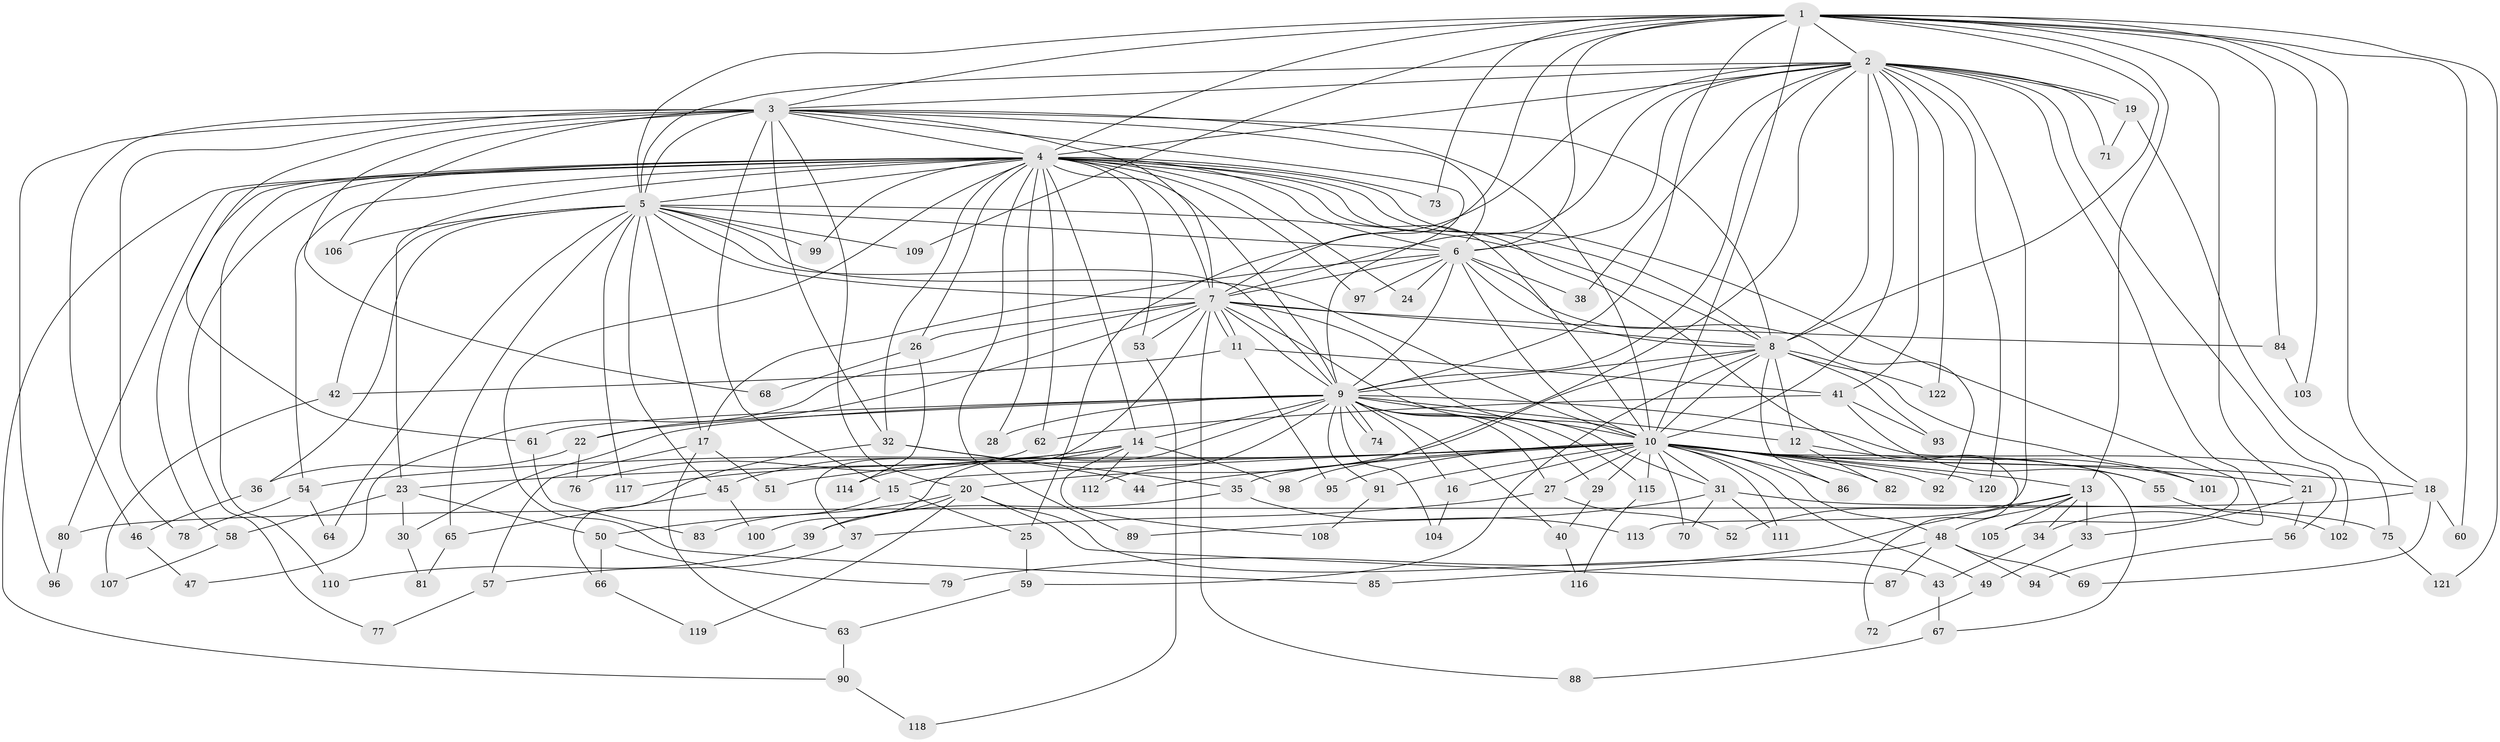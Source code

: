 // Generated by graph-tools (version 1.1) at 2025/10/02/27/25 16:10:58]
// undirected, 122 vertices, 269 edges
graph export_dot {
graph [start="1"]
  node [color=gray90,style=filled];
  1;
  2;
  3;
  4;
  5;
  6;
  7;
  8;
  9;
  10;
  11;
  12;
  13;
  14;
  15;
  16;
  17;
  18;
  19;
  20;
  21;
  22;
  23;
  24;
  25;
  26;
  27;
  28;
  29;
  30;
  31;
  32;
  33;
  34;
  35;
  36;
  37;
  38;
  39;
  40;
  41;
  42;
  43;
  44;
  45;
  46;
  47;
  48;
  49;
  50;
  51;
  52;
  53;
  54;
  55;
  56;
  57;
  58;
  59;
  60;
  61;
  62;
  63;
  64;
  65;
  66;
  67;
  68;
  69;
  70;
  71;
  72;
  73;
  74;
  75;
  76;
  77;
  78;
  79;
  80;
  81;
  82;
  83;
  84;
  85;
  86;
  87;
  88;
  89;
  90;
  91;
  92;
  93;
  94;
  95;
  96;
  97;
  98;
  99;
  100;
  101;
  102;
  103;
  104;
  105;
  106;
  107;
  108;
  109;
  110;
  111;
  112;
  113;
  114;
  115;
  116;
  117;
  118;
  119;
  120;
  121;
  122;
  1 -- 2;
  1 -- 3;
  1 -- 4;
  1 -- 5;
  1 -- 6;
  1 -- 7;
  1 -- 8;
  1 -- 9;
  1 -- 10;
  1 -- 13;
  1 -- 18;
  1 -- 21;
  1 -- 60;
  1 -- 73;
  1 -- 84;
  1 -- 103;
  1 -- 109;
  1 -- 121;
  2 -- 3;
  2 -- 4;
  2 -- 5;
  2 -- 6;
  2 -- 7;
  2 -- 8;
  2 -- 9;
  2 -- 10;
  2 -- 19;
  2 -- 19;
  2 -- 25;
  2 -- 34;
  2 -- 38;
  2 -- 41;
  2 -- 71;
  2 -- 98;
  2 -- 102;
  2 -- 113;
  2 -- 120;
  2 -- 122;
  3 -- 4;
  3 -- 5;
  3 -- 6;
  3 -- 7;
  3 -- 8;
  3 -- 9;
  3 -- 10;
  3 -- 15;
  3 -- 20;
  3 -- 32;
  3 -- 46;
  3 -- 61;
  3 -- 68;
  3 -- 78;
  3 -- 96;
  3 -- 106;
  4 -- 5;
  4 -- 6;
  4 -- 7;
  4 -- 8;
  4 -- 9;
  4 -- 10;
  4 -- 14;
  4 -- 23;
  4 -- 24;
  4 -- 26;
  4 -- 28;
  4 -- 32;
  4 -- 53;
  4 -- 54;
  4 -- 58;
  4 -- 62;
  4 -- 72;
  4 -- 73;
  4 -- 77;
  4 -- 80;
  4 -- 85;
  4 -- 89;
  4 -- 90;
  4 -- 97;
  4 -- 99;
  4 -- 105;
  4 -- 110;
  5 -- 6;
  5 -- 7;
  5 -- 8;
  5 -- 9;
  5 -- 10;
  5 -- 17;
  5 -- 36;
  5 -- 42;
  5 -- 45;
  5 -- 64;
  5 -- 65;
  5 -- 99;
  5 -- 106;
  5 -- 109;
  5 -- 117;
  6 -- 7;
  6 -- 8;
  6 -- 9;
  6 -- 10;
  6 -- 17;
  6 -- 24;
  6 -- 38;
  6 -- 92;
  6 -- 97;
  7 -- 8;
  7 -- 9;
  7 -- 10;
  7 -- 11;
  7 -- 11;
  7 -- 22;
  7 -- 26;
  7 -- 31;
  7 -- 37;
  7 -- 47;
  7 -- 53;
  7 -- 84;
  7 -- 88;
  8 -- 9;
  8 -- 10;
  8 -- 12;
  8 -- 20;
  8 -- 59;
  8 -- 86;
  8 -- 93;
  8 -- 101;
  8 -- 122;
  9 -- 10;
  9 -- 12;
  9 -- 14;
  9 -- 16;
  9 -- 22;
  9 -- 27;
  9 -- 28;
  9 -- 29;
  9 -- 30;
  9 -- 40;
  9 -- 56;
  9 -- 61;
  9 -- 74;
  9 -- 74;
  9 -- 91;
  9 -- 100;
  9 -- 104;
  9 -- 112;
  9 -- 115;
  10 -- 13;
  10 -- 15;
  10 -- 16;
  10 -- 18;
  10 -- 21;
  10 -- 23;
  10 -- 27;
  10 -- 29;
  10 -- 31;
  10 -- 35;
  10 -- 44;
  10 -- 48;
  10 -- 49;
  10 -- 51;
  10 -- 54;
  10 -- 55;
  10 -- 67;
  10 -- 70;
  10 -- 82;
  10 -- 86;
  10 -- 91;
  10 -- 92;
  10 -- 95;
  10 -- 111;
  10 -- 115;
  10 -- 120;
  11 -- 41;
  11 -- 42;
  11 -- 95;
  12 -- 82;
  12 -- 101;
  13 -- 33;
  13 -- 34;
  13 -- 48;
  13 -- 52;
  13 -- 79;
  13 -- 105;
  14 -- 45;
  14 -- 98;
  14 -- 108;
  14 -- 112;
  14 -- 114;
  14 -- 117;
  15 -- 25;
  15 -- 83;
  16 -- 104;
  17 -- 51;
  17 -- 57;
  17 -- 63;
  18 -- 60;
  18 -- 69;
  18 -- 80;
  19 -- 71;
  19 -- 75;
  20 -- 39;
  20 -- 43;
  20 -- 50;
  20 -- 87;
  20 -- 119;
  21 -- 33;
  21 -- 56;
  22 -- 36;
  22 -- 76;
  23 -- 30;
  23 -- 50;
  23 -- 58;
  25 -- 59;
  26 -- 68;
  26 -- 114;
  27 -- 37;
  27 -- 52;
  29 -- 40;
  30 -- 81;
  31 -- 70;
  31 -- 75;
  31 -- 89;
  31 -- 111;
  32 -- 35;
  32 -- 44;
  32 -- 66;
  33 -- 49;
  34 -- 43;
  35 -- 39;
  35 -- 113;
  36 -- 46;
  37 -- 57;
  39 -- 110;
  40 -- 116;
  41 -- 55;
  41 -- 62;
  41 -- 93;
  42 -- 107;
  43 -- 67;
  45 -- 65;
  45 -- 100;
  46 -- 47;
  48 -- 69;
  48 -- 85;
  48 -- 87;
  48 -- 94;
  49 -- 72;
  50 -- 66;
  50 -- 79;
  53 -- 118;
  54 -- 64;
  54 -- 78;
  55 -- 102;
  56 -- 94;
  57 -- 77;
  58 -- 107;
  59 -- 63;
  61 -- 83;
  62 -- 76;
  63 -- 90;
  65 -- 81;
  66 -- 119;
  67 -- 88;
  75 -- 121;
  80 -- 96;
  84 -- 103;
  90 -- 118;
  91 -- 108;
  115 -- 116;
}

